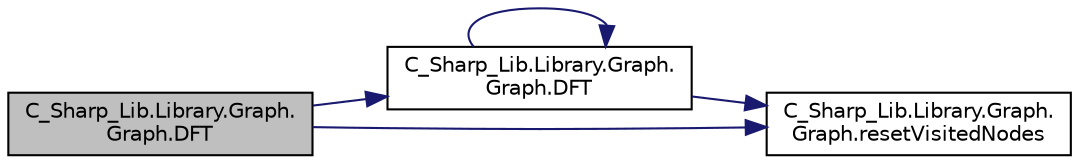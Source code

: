 digraph "C_Sharp_Lib.Library.Graph.Graph.DFT"
{
 // LATEX_PDF_SIZE
  edge [fontname="Helvetica",fontsize="10",labelfontname="Helvetica",labelfontsize="10"];
  node [fontname="Helvetica",fontsize="10",shape=record];
  rankdir="LR";
  Node1 [label="C_Sharp_Lib.Library.Graph.\lGraph.DFT",height=0.2,width=0.4,color="black", fillcolor="grey75", style="filled", fontcolor="black",tooltip="Traverses through graph using Depth First Traversal starting from the specified source  node"];
  Node1 -> Node2 [color="midnightblue",fontsize="10",style="solid",fontname="Helvetica"];
  Node2 [label="C_Sharp_Lib.Library.Graph.\lGraph.DFT",height=0.2,width=0.4,color="black", fillcolor="white", style="filled",URL="$class_c___sharp___lib_1_1_library_1_1_graph_1_1_graph.html#a8191b91e2836f3bc986869e04742fba1",tooltip="Traverses through graph using Depth First Traversal starting from the graph's root"];
  Node2 -> Node2 [color="midnightblue",fontsize="10",style="solid",fontname="Helvetica"];
  Node2 -> Node3 [color="midnightblue",fontsize="10",style="solid",fontname="Helvetica"];
  Node3 [label="C_Sharp_Lib.Library.Graph.\lGraph.resetVisitedNodes",height=0.2,width=0.4,color="black", fillcolor="white", style="filled",URL="$class_c___sharp___lib_1_1_library_1_1_graph_1_1_graph.html#a5b40f3412455bece44c12a2558ffb9f6",tooltip="Resets all nodes in"];
  Node1 -> Node3 [color="midnightblue",fontsize="10",style="solid",fontname="Helvetica"];
}
